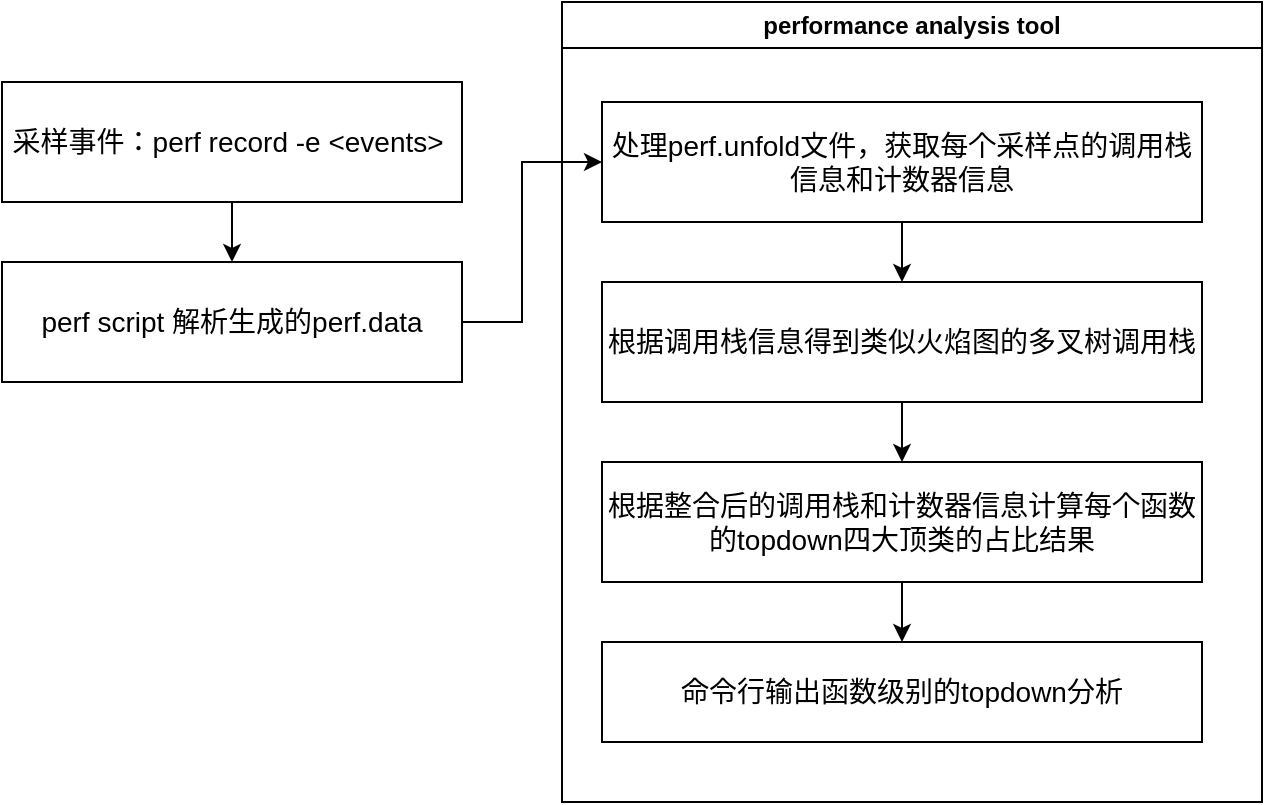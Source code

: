 <mxfile version="24.4.9" type="github">
  <diagram name="第 1 页" id="RxcuW7QTq_Tad5Jc69Qr">
    <mxGraphModel dx="1155" dy="654" grid="1" gridSize="10" guides="1" tooltips="1" connect="1" arrows="1" fold="1" page="1" pageScale="1" pageWidth="827" pageHeight="1169" math="0" shadow="0">
      <root>
        <mxCell id="0" />
        <mxCell id="1" parent="0" />
        <mxCell id="LfGsLXbPwmDilmIBg7VM-1" value="performance analysis tool" style="swimlane;whiteSpace=wrap;html=1;" vertex="1" parent="1">
          <mxGeometry x="350" y="210" width="350" height="400" as="geometry" />
        </mxCell>
        <mxCell id="LfGsLXbPwmDilmIBg7VM-8" value="" style="edgeStyle=orthogonalEdgeStyle;rounded=0;orthogonalLoop=1;jettySize=auto;html=1;" edge="1" parent="LfGsLXbPwmDilmIBg7VM-1" source="LfGsLXbPwmDilmIBg7VM-5" target="LfGsLXbPwmDilmIBg7VM-7">
          <mxGeometry relative="1" as="geometry" />
        </mxCell>
        <mxCell id="LfGsLXbPwmDilmIBg7VM-5" value="&lt;span style=&quot;font-size: 14px;&quot;&gt;处理perf.unfold文件，获取每个采样点的调用栈信息和计数器信息&lt;/span&gt;" style="rounded=0;whiteSpace=wrap;html=1;" vertex="1" parent="LfGsLXbPwmDilmIBg7VM-1">
          <mxGeometry x="20" y="50" width="300" height="60" as="geometry" />
        </mxCell>
        <mxCell id="LfGsLXbPwmDilmIBg7VM-10" value="" style="edgeStyle=orthogonalEdgeStyle;rounded=0;orthogonalLoop=1;jettySize=auto;html=1;" edge="1" parent="LfGsLXbPwmDilmIBg7VM-1" source="LfGsLXbPwmDilmIBg7VM-7" target="LfGsLXbPwmDilmIBg7VM-9">
          <mxGeometry relative="1" as="geometry" />
        </mxCell>
        <mxCell id="LfGsLXbPwmDilmIBg7VM-7" value="&lt;span style=&quot;font-size: 14px;&quot;&gt;根据调用栈信息得到类似火焰图的多叉树调用栈&lt;/span&gt;" style="rounded=0;whiteSpace=wrap;html=1;" vertex="1" parent="LfGsLXbPwmDilmIBg7VM-1">
          <mxGeometry x="20" y="140" width="300" height="60" as="geometry" />
        </mxCell>
        <mxCell id="LfGsLXbPwmDilmIBg7VM-12" value="" style="edgeStyle=orthogonalEdgeStyle;rounded=0;orthogonalLoop=1;jettySize=auto;html=1;" edge="1" parent="LfGsLXbPwmDilmIBg7VM-1" source="LfGsLXbPwmDilmIBg7VM-9" target="LfGsLXbPwmDilmIBg7VM-11">
          <mxGeometry relative="1" as="geometry" />
        </mxCell>
        <mxCell id="LfGsLXbPwmDilmIBg7VM-9" value="&lt;span style=&quot;font-size: 14px;&quot;&gt;根据整合后的调用栈和计数器信息计算每个函数的topdown四大顶类的占比结果&lt;/span&gt;" style="rounded=0;whiteSpace=wrap;html=1;" vertex="1" parent="LfGsLXbPwmDilmIBg7VM-1">
          <mxGeometry x="20" y="230" width="300" height="60" as="geometry" />
        </mxCell>
        <mxCell id="LfGsLXbPwmDilmIBg7VM-11" value="&lt;span style=&quot;font-size: 14px;&quot;&gt;命令行输出函数级别的topdown分析&lt;/span&gt;" style="rounded=0;whiteSpace=wrap;html=1;" vertex="1" parent="LfGsLXbPwmDilmIBg7VM-1">
          <mxGeometry x="20" y="320" width="300" height="50" as="geometry" />
        </mxCell>
        <mxCell id="LfGsLXbPwmDilmIBg7VM-4" value="" style="edgeStyle=orthogonalEdgeStyle;rounded=0;orthogonalLoop=1;jettySize=auto;html=1;" edge="1" parent="1" source="LfGsLXbPwmDilmIBg7VM-2" target="LfGsLXbPwmDilmIBg7VM-3">
          <mxGeometry relative="1" as="geometry" />
        </mxCell>
        <mxCell id="LfGsLXbPwmDilmIBg7VM-2" value="&lt;font style=&quot;font-size: 14px;&quot;&gt;采样事件：perf record -e &amp;lt;events&amp;gt;&lt;span class=&quot;eusoft-eudic-chrome-extension-translate-content&quot;&gt;&lt;span class=&quot;eusoft-eudic-chrome-extension-translate-white-space ng-star-inserted&quot;&gt;&amp;nbsp;&lt;/span&gt;&lt;/span&gt;&lt;/font&gt;" style="rounded=0;whiteSpace=wrap;html=1;" vertex="1" parent="1">
          <mxGeometry x="70" y="250" width="230" height="60" as="geometry" />
        </mxCell>
        <mxCell id="LfGsLXbPwmDilmIBg7VM-6" value="" style="edgeStyle=orthogonalEdgeStyle;rounded=0;orthogonalLoop=1;jettySize=auto;html=1;" edge="1" parent="1" source="LfGsLXbPwmDilmIBg7VM-3" target="LfGsLXbPwmDilmIBg7VM-5">
          <mxGeometry relative="1" as="geometry">
            <Array as="points">
              <mxPoint x="330" y="370" />
              <mxPoint x="330" y="290" />
            </Array>
          </mxGeometry>
        </mxCell>
        <mxCell id="LfGsLXbPwmDilmIBg7VM-3" value="&lt;font style=&quot;font-size: 14px;&quot;&gt;perf script 解析生成的perf.data&lt;/font&gt;" style="rounded=0;whiteSpace=wrap;html=1;" vertex="1" parent="1">
          <mxGeometry x="70" y="340" width="230" height="60" as="geometry" />
        </mxCell>
      </root>
    </mxGraphModel>
  </diagram>
</mxfile>
